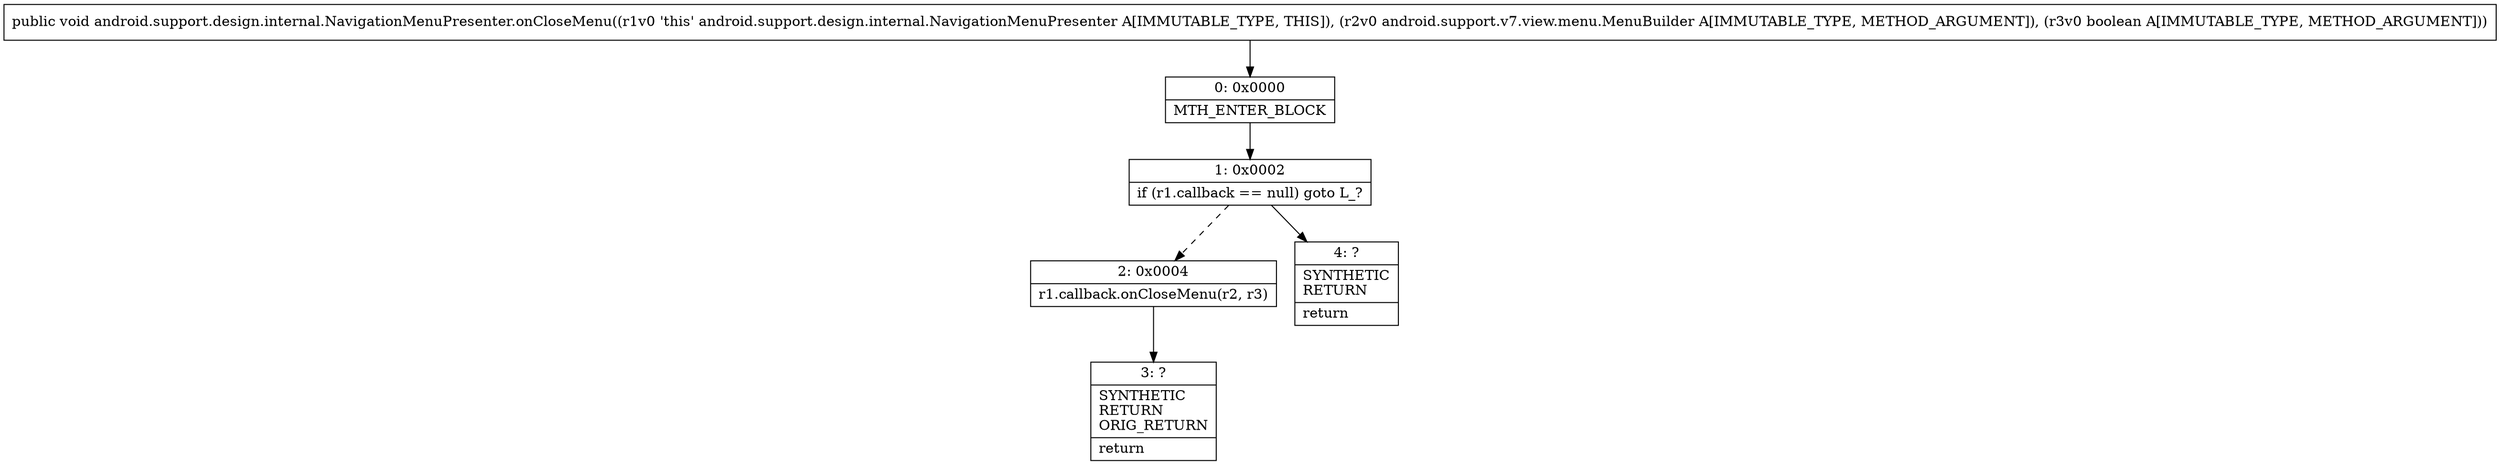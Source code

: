 digraph "CFG forandroid.support.design.internal.NavigationMenuPresenter.onCloseMenu(Landroid\/support\/v7\/view\/menu\/MenuBuilder;Z)V" {
Node_0 [shape=record,label="{0\:\ 0x0000|MTH_ENTER_BLOCK\l}"];
Node_1 [shape=record,label="{1\:\ 0x0002|if (r1.callback == null) goto L_?\l}"];
Node_2 [shape=record,label="{2\:\ 0x0004|r1.callback.onCloseMenu(r2, r3)\l}"];
Node_3 [shape=record,label="{3\:\ ?|SYNTHETIC\lRETURN\lORIG_RETURN\l|return\l}"];
Node_4 [shape=record,label="{4\:\ ?|SYNTHETIC\lRETURN\l|return\l}"];
MethodNode[shape=record,label="{public void android.support.design.internal.NavigationMenuPresenter.onCloseMenu((r1v0 'this' android.support.design.internal.NavigationMenuPresenter A[IMMUTABLE_TYPE, THIS]), (r2v0 android.support.v7.view.menu.MenuBuilder A[IMMUTABLE_TYPE, METHOD_ARGUMENT]), (r3v0 boolean A[IMMUTABLE_TYPE, METHOD_ARGUMENT])) }"];
MethodNode -> Node_0;
Node_0 -> Node_1;
Node_1 -> Node_2[style=dashed];
Node_1 -> Node_4;
Node_2 -> Node_3;
}

